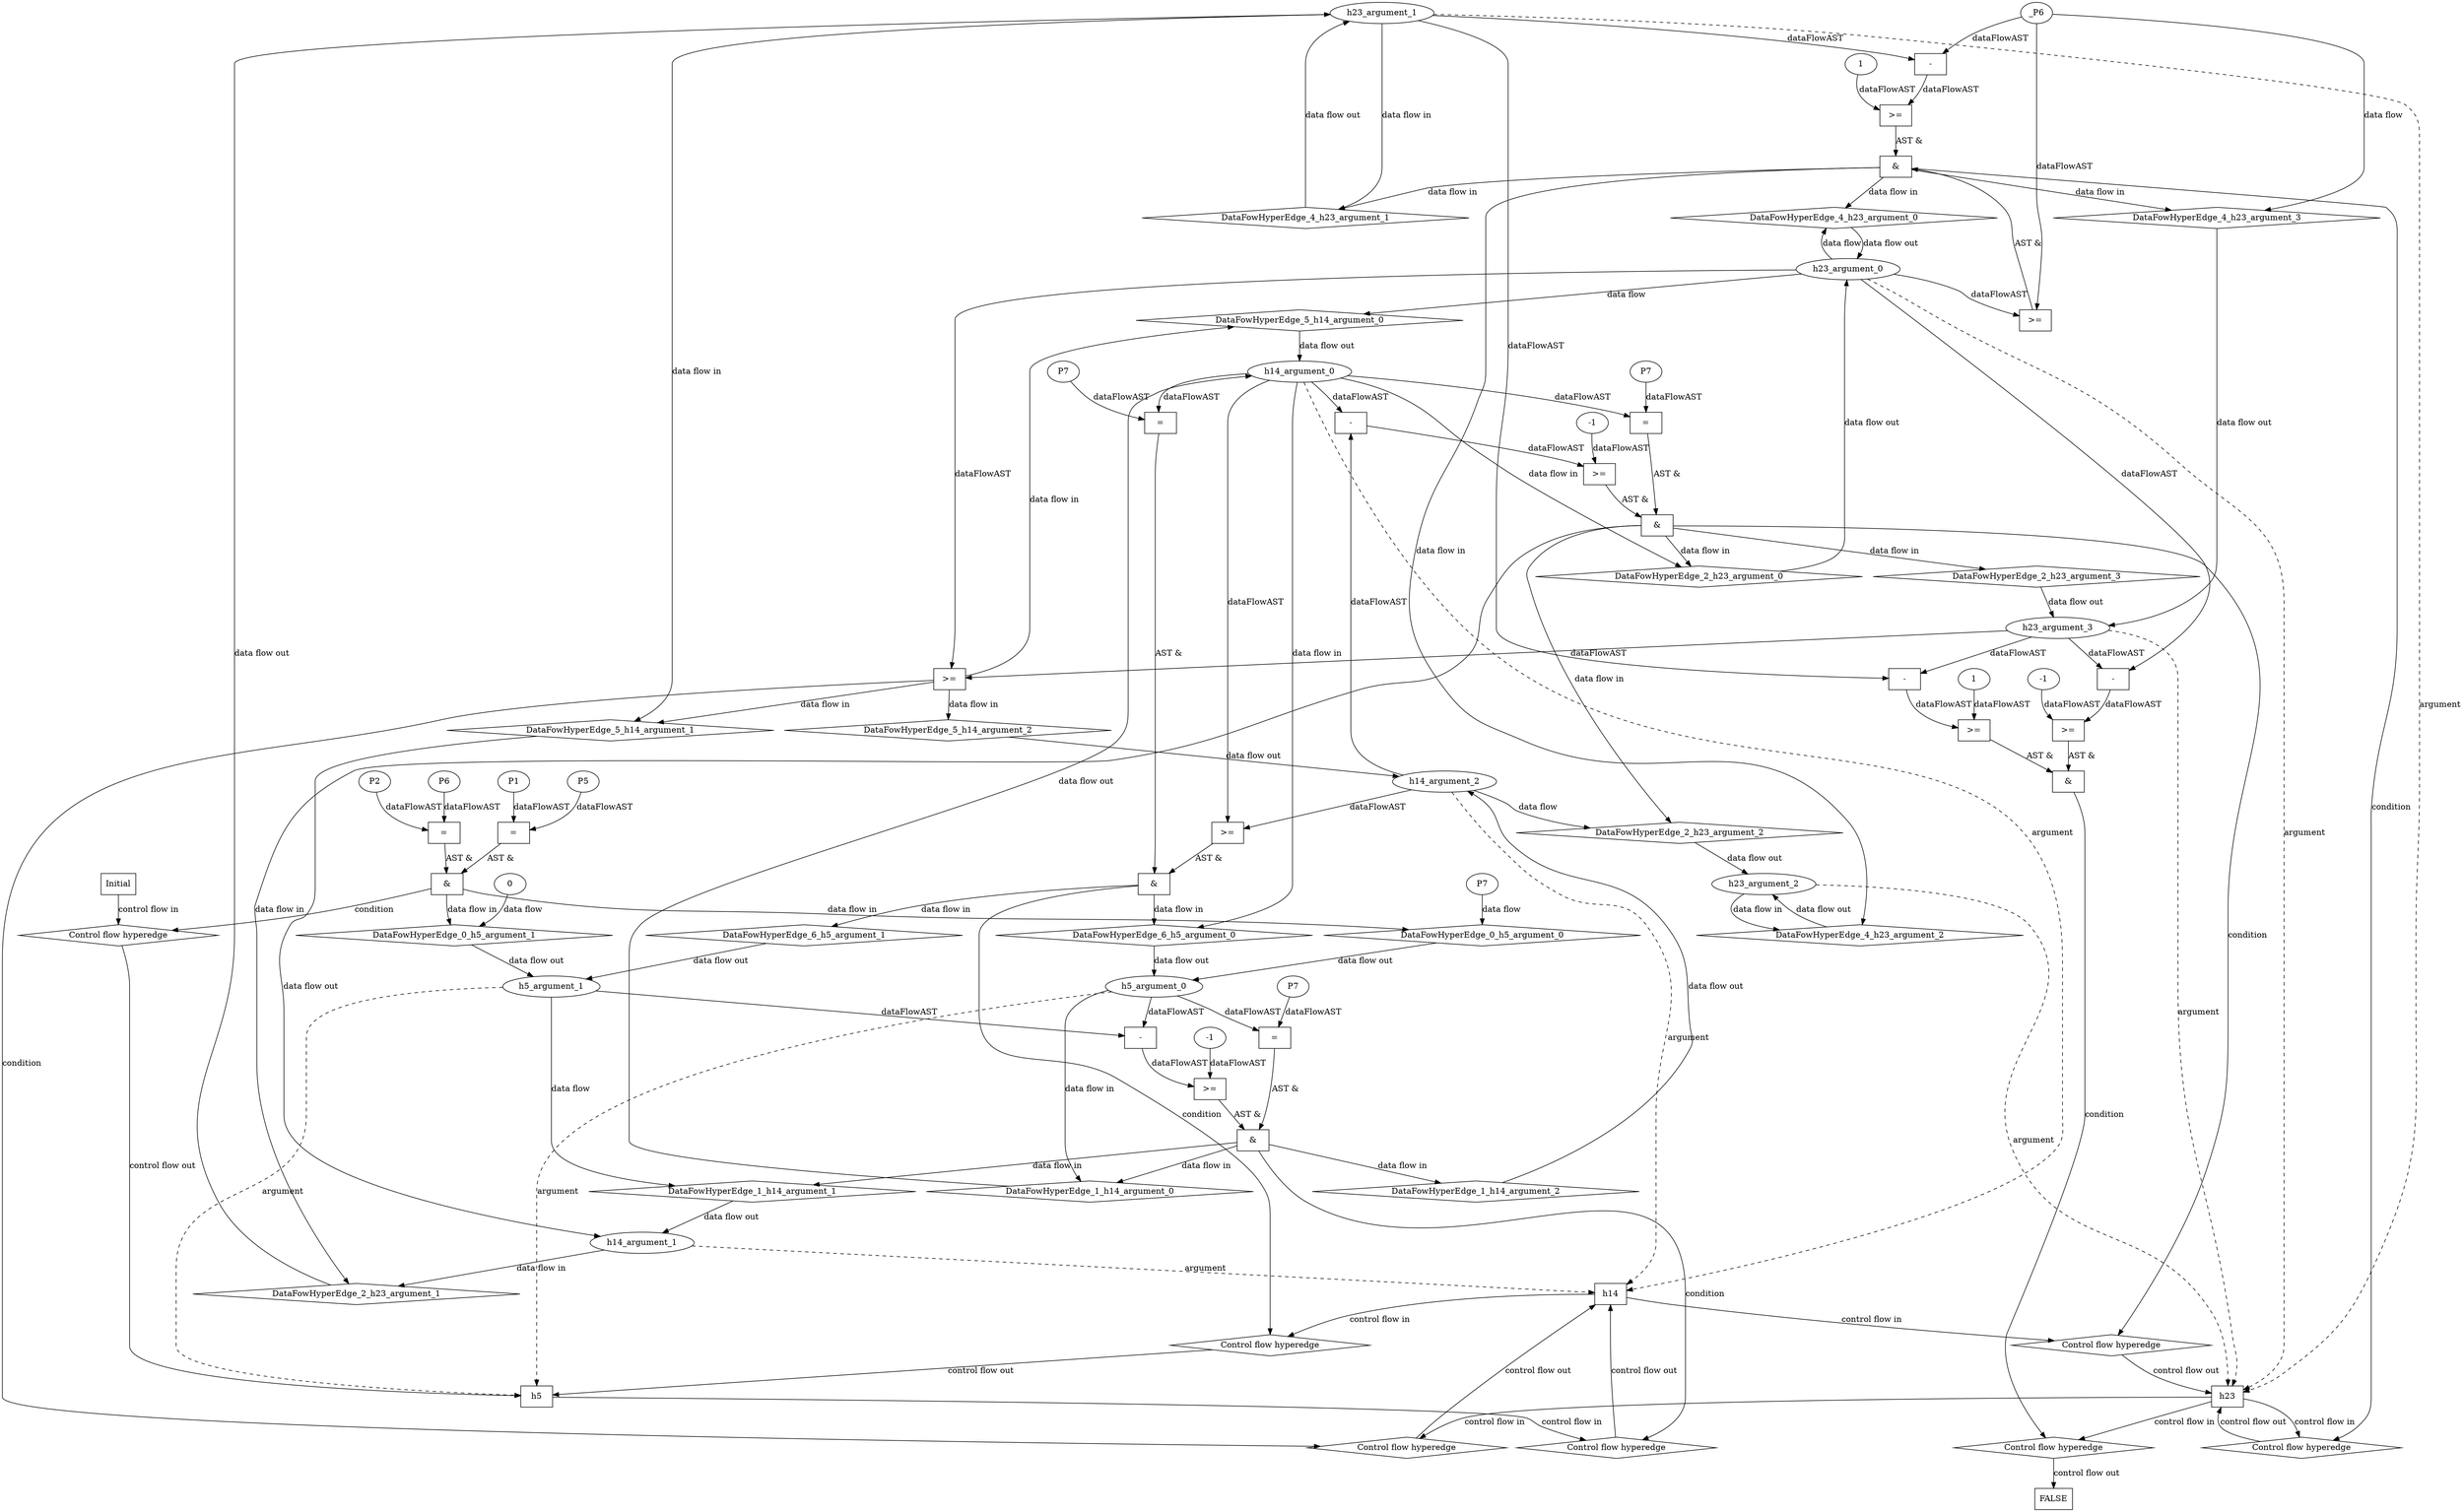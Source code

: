 digraph dag {
"h14" [label="h14" nodeName="h14" class=cfn  shape="rect"];
"h23" [label="h23" nodeName="h23" class=cfn  shape="rect"];
"h5" [label="h5" nodeName="h5" class=cfn  shape="rect"];
FALSE [label="FALSE" nodeName=FALSE class=cfn  shape="rect"];
Initial [label="Initial" nodeName=Initial class=cfn  shape="rect"];
ControlFowHyperEdge_0 [label="Control flow hyperedge" nodeName=ControlFowHyperEdge_0 class=controlFlowHyperEdge shape="diamond"];
"Initial" -> ControlFowHyperEdge_0 [label="control flow in"]
ControlFowHyperEdge_0 -> "h5" [label="control flow out"]
ControlFowHyperEdge_1 [label="Control flow hyperedge" nodeName=ControlFowHyperEdge_1 class=controlFlowHyperEdge shape="diamond"];
"h5" -> ControlFowHyperEdge_1 [label="control flow in"]
ControlFowHyperEdge_1 -> "h14" [label="control flow out"]
ControlFowHyperEdge_2 [label="Control flow hyperedge" nodeName=ControlFowHyperEdge_2 class=controlFlowHyperEdge shape="diamond"];
"h14" -> ControlFowHyperEdge_2 [label="control flow in"]
ControlFowHyperEdge_2 -> "h23" [label="control flow out"]
ControlFowHyperEdge_3 [label="Control flow hyperedge" nodeName=ControlFowHyperEdge_3 class=controlFlowHyperEdge shape="diamond"];
"h23" -> ControlFowHyperEdge_3 [label="control flow in"]
ControlFowHyperEdge_3 -> "FALSE" [label="control flow out"]
ControlFowHyperEdge_4 [label="Control flow hyperedge" nodeName=ControlFowHyperEdge_4 class=controlFlowHyperEdge shape="diamond"];
"h23" -> ControlFowHyperEdge_4 [label="control flow in"]
ControlFowHyperEdge_4 -> "h23" [label="control flow out"]
ControlFowHyperEdge_5 [label="Control flow hyperedge" nodeName=ControlFowHyperEdge_5 class=controlFlowHyperEdge shape="diamond"];
"h23" -> ControlFowHyperEdge_5 [label="control flow in"]
ControlFowHyperEdge_5 -> "h14" [label="control flow out"]
ControlFowHyperEdge_6 [label="Control flow hyperedge" nodeName=ControlFowHyperEdge_6 class=controlFlowHyperEdge shape="diamond"];
"h14" -> ControlFowHyperEdge_6 [label="control flow in"]
ControlFowHyperEdge_6 -> "h5" [label="control flow out"]
"h5_argument_0" [label="h5_argument_0" nodeName=argument0 class=argument  head="h5" shape="oval"];
"h5_argument_0" -> "h5"[label="argument" style="dashed"]
"h5_argument_1" [label="h5_argument_1" nodeName=argument1 class=argument  head="h5" shape="oval"];
"h5_argument_1" -> "h5"[label="argument" style="dashed"]
"h14_argument_0" [label="h14_argument_0" nodeName=argument0 class=argument  head="h14" shape="oval"];
"h14_argument_0" -> "h14"[label="argument" style="dashed"]
"h14_argument_1" [label="h14_argument_1" nodeName=argument1 class=argument  head="h14" shape="oval"];
"h14_argument_1" -> "h14"[label="argument" style="dashed"]
"h14_argument_2" [label="h14_argument_2" nodeName=argument2 class=argument  head="h14" shape="oval"];
"h14_argument_2" -> "h14"[label="argument" style="dashed"]
"h23_argument_0" [label="h23_argument_0" nodeName=argument0 class=argument  head="h23" shape="oval"];
"h23_argument_0" -> "h23"[label="argument" style="dashed"]
"h23_argument_1" [label="h23_argument_1" nodeName=argument1 class=argument  head="h23" shape="oval"];
"h23_argument_1" -> "h23"[label="argument" style="dashed"]
"h23_argument_2" [label="h23_argument_2" nodeName=argument2 class=argument  head="h23" shape="oval"];
"h23_argument_2" -> "h23"[label="argument" style="dashed"]
"h23_argument_3" [label="h23_argument_3" nodeName=argument3 class=argument  head="h23" shape="oval"];
"h23_argument_3" -> "h23"[label="argument" style="dashed"]

"xxxh5___Initial_0xxx_and" [label="&" nodeName="xxxh5___Initial_0xxx_and" class=Operator shape="rect"];
"xxxh5___Initial_0xxxguard_0_node_0" [label="=" nodeName="xxxh5___Initial_0xxxguard_0_node_0" class=Operator  shape="rect"];
"xxxh5___Initial_0xxxguard_0_node_1" [label="P1" nodeName="xxxh5___Initial_0xxxguard_0_node_1" class=Constant ];
"xxxh5___Initial_0xxxguard_0_node_2" [label="P5" nodeName="xxxh5___Initial_0xxxguard_0_node_2" class=Constant ];
"xxxh5___Initial_0xxxguard_0_node_1" -> "xxxh5___Initial_0xxxguard_0_node_0"[label="dataFlowAST"]
"xxxh5___Initial_0xxxguard_0_node_2" -> "xxxh5___Initial_0xxxguard_0_node_0"[label="dataFlowAST"]

"xxxh5___Initial_0xxxguard_0_node_0" -> "xxxh5___Initial_0xxx_and" [label="AST &"];
"xxxh5___Initial_0xxxguard1_node_0" [label="=" nodeName="xxxh5___Initial_0xxxguard1_node_0" class=Operator  shape="rect"];
"xxxh5___Initial_0xxxguard1_node_1" [label="P2" nodeName="xxxh5___Initial_0xxxguard1_node_1" class=Constant ];
"xxxh5___Initial_0xxxguard1_node_2" [label="P6" nodeName="xxxh5___Initial_0xxxguard1_node_2" class=Constant ];
"xxxh5___Initial_0xxxguard1_node_1" -> "xxxh5___Initial_0xxxguard1_node_0"[label="dataFlowAST"]
"xxxh5___Initial_0xxxguard1_node_2" -> "xxxh5___Initial_0xxxguard1_node_0"[label="dataFlowAST"]

"xxxh5___Initial_0xxxguard1_node_0" -> "xxxh5___Initial_0xxx_and" [label="AST &"];
"xxxh5___Initial_0xxx_and" -> "ControlFowHyperEdge_0" [label="condition"];
"xxxh5___Initial_0xxxdataFlow_0_node_0" [label="P7" nodeName="xxxh5___Initial_0xxxdataFlow_0_node_0" class=Constant ];

"xxxh5___Initial_0xxxdataFlow_0_node_0" -> "DataFowHyperEdge_0_h5_argument_0" [label="data flow"];
"xxxh5___Initial_0xxxdataFlow1_node_0" [label="0" nodeName="xxxh5___Initial_0xxxdataFlow1_node_0" class=Literal ];

"xxxh5___Initial_0xxxdataFlow1_node_0" -> "DataFowHyperEdge_0_h5_argument_1" [label="data flow"];
"xxxh14___h5_1xxx_and" [label="&" nodeName="xxxh14___h5_1xxx_and" class=Operator shape="rect"];
"xxxh14___h5_1xxxguard_0_node_0" [label=">=" nodeName="xxxh14___h5_1xxxguard_0_node_0" class=Operator  shape="rect"];
"xxxh14___h5_1xxxguard_0_node_1" [label="-1" nodeName="xxxh14___h5_1xxxguard_0_node_1" class=Literal ];
"xxxh14___h5_1xxxguard_0_node_2" [label="-" nodeName="xxxh14___h5_1xxxguard_0_node_2" class= Operator shape="rect"];
"xxxh14___h5_1xxxguard_0_node_1" -> "xxxh14___h5_1xxxguard_0_node_0"[label="dataFlowAST"]
"xxxh14___h5_1xxxguard_0_node_2" -> "xxxh14___h5_1xxxguard_0_node_0"[label="dataFlowAST"]
"h5_argument_1" -> "xxxh14___h5_1xxxguard_0_node_2"[label="dataFlowAST"]
"h5_argument_0" -> "xxxh14___h5_1xxxguard_0_node_2"[label="dataFlowAST"]

"xxxh14___h5_1xxxguard_0_node_0" -> "xxxh14___h5_1xxx_and" [label="AST &"];
"xxxh14___h5_1xxxguard1_node_0" [label="=" nodeName="xxxh14___h5_1xxxguard1_node_0" class=Operator  shape="rect"];
"xxxh14___h5_1xxxguard1_node_1" [label="P7" nodeName="xxxh14___h5_1xxxguard1_node_1" class=Constant ];
"xxxh14___h5_1xxxguard1_node_1" -> "xxxh14___h5_1xxxguard1_node_0"[label="dataFlowAST"]
"h5_argument_0" -> "xxxh14___h5_1xxxguard1_node_0"[label="dataFlowAST"]

"xxxh14___h5_1xxxguard1_node_0" -> "xxxh14___h5_1xxx_and" [label="AST &"];
"xxxh14___h5_1xxx_and" -> "ControlFowHyperEdge_1" [label="condition"];

"h5_argument_1" -> "DataFowHyperEdge_1_h14_argument_1" [label="data flow"];
"xxxh23___h14_2xxx_and" [label="&" nodeName="xxxh23___h14_2xxx_and" class=Operator shape="rect"];
"xxxh23___h14_2xxxguard_0_node_0" [label=">=" nodeName="xxxh23___h14_2xxxguard_0_node_0" class=Operator  shape="rect"];
"xxxh23___h14_2xxxguard_0_node_1" [label="-1" nodeName="xxxh23___h14_2xxxguard_0_node_1" class=Literal ];
"xxxh23___h14_2xxxguard_0_node_2" [label="-" nodeName="xxxh23___h14_2xxxguard_0_node_2" class= Operator shape="rect"];
"xxxh23___h14_2xxxguard_0_node_1" -> "xxxh23___h14_2xxxguard_0_node_0"[label="dataFlowAST"]
"xxxh23___h14_2xxxguard_0_node_2" -> "xxxh23___h14_2xxxguard_0_node_0"[label="dataFlowAST"]
"h14_argument_2" -> "xxxh23___h14_2xxxguard_0_node_2"[label="dataFlowAST"]
"h14_argument_0" -> "xxxh23___h14_2xxxguard_0_node_2"[label="dataFlowAST"]

"xxxh23___h14_2xxxguard_0_node_0" -> "xxxh23___h14_2xxx_and" [label="AST &"];
"xxxh23___h14_2xxxguard1_node_0" [label="=" nodeName="xxxh23___h14_2xxxguard1_node_0" class=Operator  shape="rect"];
"xxxh23___h14_2xxxguard1_node_1" [label="P7" nodeName="xxxh23___h14_2xxxguard1_node_1" class=Constant ];
"xxxh23___h14_2xxxguard1_node_1" -> "xxxh23___h14_2xxxguard1_node_0"[label="dataFlowAST"]
"h14_argument_0" -> "xxxh23___h14_2xxxguard1_node_0"[label="dataFlowAST"]

"xxxh23___h14_2xxxguard1_node_0" -> "xxxh23___h14_2xxx_and" [label="AST &"];
"xxxh23___h14_2xxx_and" -> "ControlFowHyperEdge_2" [label="condition"];

"h14_argument_2" -> "DataFowHyperEdge_2_h23_argument_2" [label="data flow"];
"xxxFALSE___h23_3xxx_and" [label="&" nodeName="xxxFALSE___h23_3xxx_and" class=Operator shape="rect"];
"xxxFALSE___h23_3xxxguard_0_node_0" [label=">=" nodeName="xxxFALSE___h23_3xxxguard_0_node_0" class=Operator  shape="rect"];
"xxxFALSE___h23_3xxxguard_0_node_1" [label="-" nodeName="xxxFALSE___h23_3xxxguard_0_node_1" class= Operator shape="rect"];
"xxxFALSE___h23_3xxxguard_0_node_4" [label="1" nodeName="xxxFALSE___h23_3xxxguard_0_node_4" class=Literal ];
"xxxFALSE___h23_3xxxguard_0_node_1" -> "xxxFALSE___h23_3xxxguard_0_node_0"[label="dataFlowAST"]
"xxxFALSE___h23_3xxxguard_0_node_4" -> "xxxFALSE___h23_3xxxguard_0_node_0"[label="dataFlowAST"]
"h23_argument_1" -> "xxxFALSE___h23_3xxxguard_0_node_1"[label="dataFlowAST"]
"h23_argument_3" -> "xxxFALSE___h23_3xxxguard_0_node_1"[label="dataFlowAST"]

"xxxFALSE___h23_3xxxguard_0_node_0" -> "xxxFALSE___h23_3xxx_and" [label="AST &"];
"xxxFALSE___h23_3xxxguard1_node_0" [label=">=" nodeName="xxxFALSE___h23_3xxxguard1_node_0" class=Operator  shape="rect"];
"xxxFALSE___h23_3xxxguard1_node_1" [label="-1" nodeName="xxxFALSE___h23_3xxxguard1_node_1" class=Literal ];
"xxxFALSE___h23_3xxxguard1_node_2" [label="-" nodeName="xxxFALSE___h23_3xxxguard1_node_2" class= Operator shape="rect"];
"xxxFALSE___h23_3xxxguard1_node_1" -> "xxxFALSE___h23_3xxxguard1_node_0"[label="dataFlowAST"]
"xxxFALSE___h23_3xxxguard1_node_2" -> "xxxFALSE___h23_3xxxguard1_node_0"[label="dataFlowAST"]
"h23_argument_3" -> "xxxFALSE___h23_3xxxguard1_node_2"[label="dataFlowAST"]
"h23_argument_0" -> "xxxFALSE___h23_3xxxguard1_node_2"[label="dataFlowAST"]

"xxxFALSE___h23_3xxxguard1_node_0" -> "xxxFALSE___h23_3xxx_and" [label="AST &"];
"xxxFALSE___h23_3xxx_and" -> "ControlFowHyperEdge_3" [label="condition"];
"xxxh23___h23_4xxx_and" [label="&" nodeName="xxxh23___h23_4xxx_and" class=Operator shape="rect"];
"xxxh23___h23_4xxxguard_0_node_0" [label=">=" nodeName="xxxh23___h23_4xxxguard_0_node_0" class=Operator  shape="rect"];
"xxxh23___h23_4xxxguard_0_node_1" [label="-" nodeName="xxxh23___h23_4xxxguard_0_node_1" class= Operator shape="rect"];
"xxxh23___h23_4xxxguard_0_node_4" [label="1" nodeName="xxxh23___h23_4xxxguard_0_node_4" class=Literal ];
"xxxh23___h23_4xxxguard_0_node_1" -> "xxxh23___h23_4xxxguard_0_node_0"[label="dataFlowAST"]
"xxxh23___h23_4xxxguard_0_node_4" -> "xxxh23___h23_4xxxguard_0_node_0"[label="dataFlowAST"]
"xxxh23___h23_4xxxdataFlow1_node_0" -> "xxxh23___h23_4xxxguard_0_node_1"[label="dataFlowAST"]
"h23_argument_1" -> "xxxh23___h23_4xxxguard_0_node_1"[label="dataFlowAST"]

"xxxh23___h23_4xxxguard_0_node_0" -> "xxxh23___h23_4xxx_and" [label="AST &"];
"xxxh23___h23_4xxxguard1_node_0" [label=">=" nodeName="xxxh23___h23_4xxxguard1_node_0" class=Operator  shape="rect"];
"h23_argument_0" -> "xxxh23___h23_4xxxguard1_node_0"[label="dataFlowAST"]
"xxxh23___h23_4xxxdataFlow1_node_0" -> "xxxh23___h23_4xxxguard1_node_0"[label="dataFlowAST"]

"xxxh23___h23_4xxxguard1_node_0" -> "xxxh23___h23_4xxx_and" [label="AST &"];
"xxxh23___h23_4xxx_and" -> "ControlFowHyperEdge_4" [label="condition"];

"h23_argument_0" -> "DataFowHyperEdge_4_h23_argument_0" [label="data flow"];
"xxxh23___h23_4xxxdataFlow1_node_0" [label="_P6" nodeName="xxxh23___h23_4xxxdataFlow1_node_0" class=Constant ];

"xxxh23___h23_4xxxdataFlow1_node_0" -> "DataFowHyperEdge_4_h23_argument_3" [label="data flow"];
"xxxh14___h23_5xxxguard_0_node_0" [label=">=" nodeName="xxxh14___h23_5xxxguard_0_node_0" class=Operator  shape="rect"];
"h23_argument_3" -> "xxxh14___h23_5xxxguard_0_node_0"[label="dataFlowAST"]
"h23_argument_0" -> "xxxh14___h23_5xxxguard_0_node_0"[label="dataFlowAST"]

"xxxh14___h23_5xxxguard_0_node_0" -> "ControlFowHyperEdge_5" [label="condition"];

"h23_argument_0" -> "DataFowHyperEdge_5_h14_argument_0" [label="data flow"];
"xxxh5___h14_6xxx_and" [label="&" nodeName="xxxh5___h14_6xxx_and" class=Operator shape="rect"];
"xxxh5___h14_6xxxguard_0_node_0" [label=">=" nodeName="xxxh5___h14_6xxxguard_0_node_0" class=Operator  shape="rect"];
"h14_argument_2" -> "xxxh5___h14_6xxxguard_0_node_0"[label="dataFlowAST"]
"h14_argument_0" -> "xxxh5___h14_6xxxguard_0_node_0"[label="dataFlowAST"]

"xxxh5___h14_6xxxguard_0_node_0" -> "xxxh5___h14_6xxx_and" [label="AST &"];
"xxxh5___h14_6xxxguard1_node_0" [label="=" nodeName="xxxh5___h14_6xxxguard1_node_0" class=Operator  shape="rect"];
"xxxh5___h14_6xxxguard1_node_1" [label="P7" nodeName="xxxh5___h14_6xxxguard1_node_1" class=Constant ];
"xxxh5___h14_6xxxguard1_node_1" -> "xxxh5___h14_6xxxguard1_node_0"[label="dataFlowAST"]
"h14_argument_0" -> "xxxh5___h14_6xxxguard1_node_0"[label="dataFlowAST"]

"xxxh5___h14_6xxxguard1_node_0" -> "xxxh5___h14_6xxx_and" [label="AST &"];
"xxxh5___h14_6xxx_and" -> "ControlFowHyperEdge_6" [label="condition"];
"DataFowHyperEdge_0_h5_argument_0" [label="DataFowHyperEdge_0_h5_argument_0" nodeName="DataFowHyperEdge_0_h5_argument_0" class=DataFlowHyperedge shape="diamond"];
"DataFowHyperEdge_0_h5_argument_0" -> "h5_argument_0"[label="data flow out"]
"xxxh5___Initial_0xxx_and" -> "DataFowHyperEdge_0_h5_argument_0"[label="data flow in"]
"DataFowHyperEdge_0_h5_argument_1" [label="DataFowHyperEdge_0_h5_argument_1" nodeName="DataFowHyperEdge_0_h5_argument_1" class=DataFlowHyperedge shape="diamond"];
"DataFowHyperEdge_0_h5_argument_1" -> "h5_argument_1"[label="data flow out"]
"xxxh5___Initial_0xxx_and" -> "DataFowHyperEdge_0_h5_argument_1"[label="data flow in"]
"DataFowHyperEdge_1_h14_argument_0" [label="DataFowHyperEdge_1_h14_argument_0" nodeName="DataFowHyperEdge_1_h14_argument_0" class=DataFlowHyperedge shape="diamond"];
"DataFowHyperEdge_1_h14_argument_0" -> "h14_argument_0"[label="data flow out"]
"xxxh14___h5_1xxx_and" -> "DataFowHyperEdge_1_h14_argument_0"[label="data flow in"]
"DataFowHyperEdge_1_h14_argument_1" [label="DataFowHyperEdge_1_h14_argument_1" nodeName="DataFowHyperEdge_1_h14_argument_1" class=DataFlowHyperedge shape="diamond"];
"DataFowHyperEdge_1_h14_argument_1" -> "h14_argument_1"[label="data flow out"]
"xxxh14___h5_1xxx_and" -> "DataFowHyperEdge_1_h14_argument_1"[label="data flow in"]
"DataFowHyperEdge_1_h14_argument_2" [label="DataFowHyperEdge_1_h14_argument_2" nodeName="DataFowHyperEdge_1_h14_argument_2" class=DataFlowHyperedge shape="diamond"];
"DataFowHyperEdge_1_h14_argument_2" -> "h14_argument_2"[label="data flow out"]
"xxxh14___h5_1xxx_and" -> "DataFowHyperEdge_1_h14_argument_2"[label="data flow in"]
"DataFowHyperEdge_2_h23_argument_0" [label="DataFowHyperEdge_2_h23_argument_0" nodeName="DataFowHyperEdge_2_h23_argument_0" class=DataFlowHyperedge shape="diamond"];
"DataFowHyperEdge_2_h23_argument_0" -> "h23_argument_0"[label="data flow out"]
"xxxh23___h14_2xxx_and" -> "DataFowHyperEdge_2_h23_argument_0"[label="data flow in"]
"DataFowHyperEdge_2_h23_argument_1" [label="DataFowHyperEdge_2_h23_argument_1" nodeName="DataFowHyperEdge_2_h23_argument_1" class=DataFlowHyperedge shape="diamond"];
"DataFowHyperEdge_2_h23_argument_1" -> "h23_argument_1"[label="data flow out"]
"xxxh23___h14_2xxx_and" -> "DataFowHyperEdge_2_h23_argument_1"[label="data flow in"]
"DataFowHyperEdge_2_h23_argument_2" [label="DataFowHyperEdge_2_h23_argument_2" nodeName="DataFowHyperEdge_2_h23_argument_2" class=DataFlowHyperedge shape="diamond"];
"DataFowHyperEdge_2_h23_argument_2" -> "h23_argument_2"[label="data flow out"]
"xxxh23___h14_2xxx_and" -> "DataFowHyperEdge_2_h23_argument_2"[label="data flow in"]
"DataFowHyperEdge_2_h23_argument_3" [label="DataFowHyperEdge_2_h23_argument_3" nodeName="DataFowHyperEdge_2_h23_argument_3" class=DataFlowHyperedge shape="diamond"];
"DataFowHyperEdge_2_h23_argument_3" -> "h23_argument_3"[label="data flow out"]
"xxxh23___h14_2xxx_and" -> "DataFowHyperEdge_2_h23_argument_3"[label="data flow in"]
"DataFowHyperEdge_4_h23_argument_0" [label="DataFowHyperEdge_4_h23_argument_0" nodeName="DataFowHyperEdge_4_h23_argument_0" class=DataFlowHyperedge shape="diamond"];
"DataFowHyperEdge_4_h23_argument_0" -> "h23_argument_0"[label="data flow out"]
"xxxh23___h23_4xxx_and" -> "DataFowHyperEdge_4_h23_argument_0"[label="data flow in"]
"DataFowHyperEdge_4_h23_argument_1" [label="DataFowHyperEdge_4_h23_argument_1" nodeName="DataFowHyperEdge_4_h23_argument_1" class=DataFlowHyperedge shape="diamond"];
"DataFowHyperEdge_4_h23_argument_1" -> "h23_argument_1"[label="data flow out"]
"xxxh23___h23_4xxx_and" -> "DataFowHyperEdge_4_h23_argument_1"[label="data flow in"]
"DataFowHyperEdge_4_h23_argument_2" [label="DataFowHyperEdge_4_h23_argument_2" nodeName="DataFowHyperEdge_4_h23_argument_2" class=DataFlowHyperedge shape="diamond"];
"DataFowHyperEdge_4_h23_argument_2" -> "h23_argument_2"[label="data flow out"]
"xxxh23___h23_4xxx_and" -> "DataFowHyperEdge_4_h23_argument_2"[label="data flow in"]
"DataFowHyperEdge_4_h23_argument_3" [label="DataFowHyperEdge_4_h23_argument_3" nodeName="DataFowHyperEdge_4_h23_argument_3" class=DataFlowHyperedge shape="diamond"];
"DataFowHyperEdge_4_h23_argument_3" -> "h23_argument_3"[label="data flow out"]
"xxxh23___h23_4xxx_and" -> "DataFowHyperEdge_4_h23_argument_3"[label="data flow in"]
"DataFowHyperEdge_5_h14_argument_0" [label="DataFowHyperEdge_5_h14_argument_0" nodeName="DataFowHyperEdge_5_h14_argument_0" class=DataFlowHyperedge shape="diamond"];
"DataFowHyperEdge_5_h14_argument_0" -> "h14_argument_0"[label="data flow out"]
"xxxh14___h23_5xxxguard_0_node_0" -> "DataFowHyperEdge_5_h14_argument_0"[label="data flow in"]
"DataFowHyperEdge_5_h14_argument_1" [label="DataFowHyperEdge_5_h14_argument_1" nodeName="DataFowHyperEdge_5_h14_argument_1" class=DataFlowHyperedge shape="diamond"];
"DataFowHyperEdge_5_h14_argument_1" -> "h14_argument_1"[label="data flow out"]
"xxxh14___h23_5xxxguard_0_node_0" -> "DataFowHyperEdge_5_h14_argument_1"[label="data flow in"]
"DataFowHyperEdge_5_h14_argument_2" [label="DataFowHyperEdge_5_h14_argument_2" nodeName="DataFowHyperEdge_5_h14_argument_2" class=DataFlowHyperedge shape="diamond"];
"DataFowHyperEdge_5_h14_argument_2" -> "h14_argument_2"[label="data flow out"]
"xxxh14___h23_5xxxguard_0_node_0" -> "DataFowHyperEdge_5_h14_argument_2"[label="data flow in"]
"DataFowHyperEdge_6_h5_argument_0" [label="DataFowHyperEdge_6_h5_argument_0" nodeName="DataFowHyperEdge_6_h5_argument_0" class=DataFlowHyperedge shape="diamond"];
"DataFowHyperEdge_6_h5_argument_0" -> "h5_argument_0"[label="data flow out"]
"xxxh5___h14_6xxx_and" -> "DataFowHyperEdge_6_h5_argument_0"[label="data flow in"]
"DataFowHyperEdge_6_h5_argument_1" [label="DataFowHyperEdge_6_h5_argument_1" nodeName="DataFowHyperEdge_6_h5_argument_1" class=DataFlowHyperedge shape="diamond"];
"DataFowHyperEdge_6_h5_argument_1" -> "h5_argument_1"[label="data flow out"]
"xxxh5___h14_6xxx_and" -> "DataFowHyperEdge_6_h5_argument_1"[label="data flow in"]
"h5_argument_0" -> "DataFowHyperEdge_1_h14_argument_0"[label="data flow in"]
"h14_argument_0" -> "DataFowHyperEdge_2_h23_argument_0"[label="data flow in"]
"h14_argument_1" -> "DataFowHyperEdge_2_h23_argument_1"[label="data flow in"]
"h23_argument_1" -> "DataFowHyperEdge_4_h23_argument_1"[label="data flow in"]
"h23_argument_2" -> "DataFowHyperEdge_4_h23_argument_2"[label="data flow in"]
"h23_argument_1" -> "DataFowHyperEdge_5_h14_argument_1"[label="data flow in"]
"h14_argument_0" -> "DataFowHyperEdge_6_h5_argument_0"[label="data flow in"]




}
